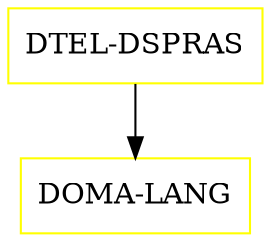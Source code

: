 digraph G {
  "DTEL-DSPRAS" [shape=box,color=yellow];
  "DOMA-LANG" [shape=box,color=yellow,URL="./DOMA_LANG.html"];
  "DTEL-DSPRAS" -> "DOMA-LANG";
}

